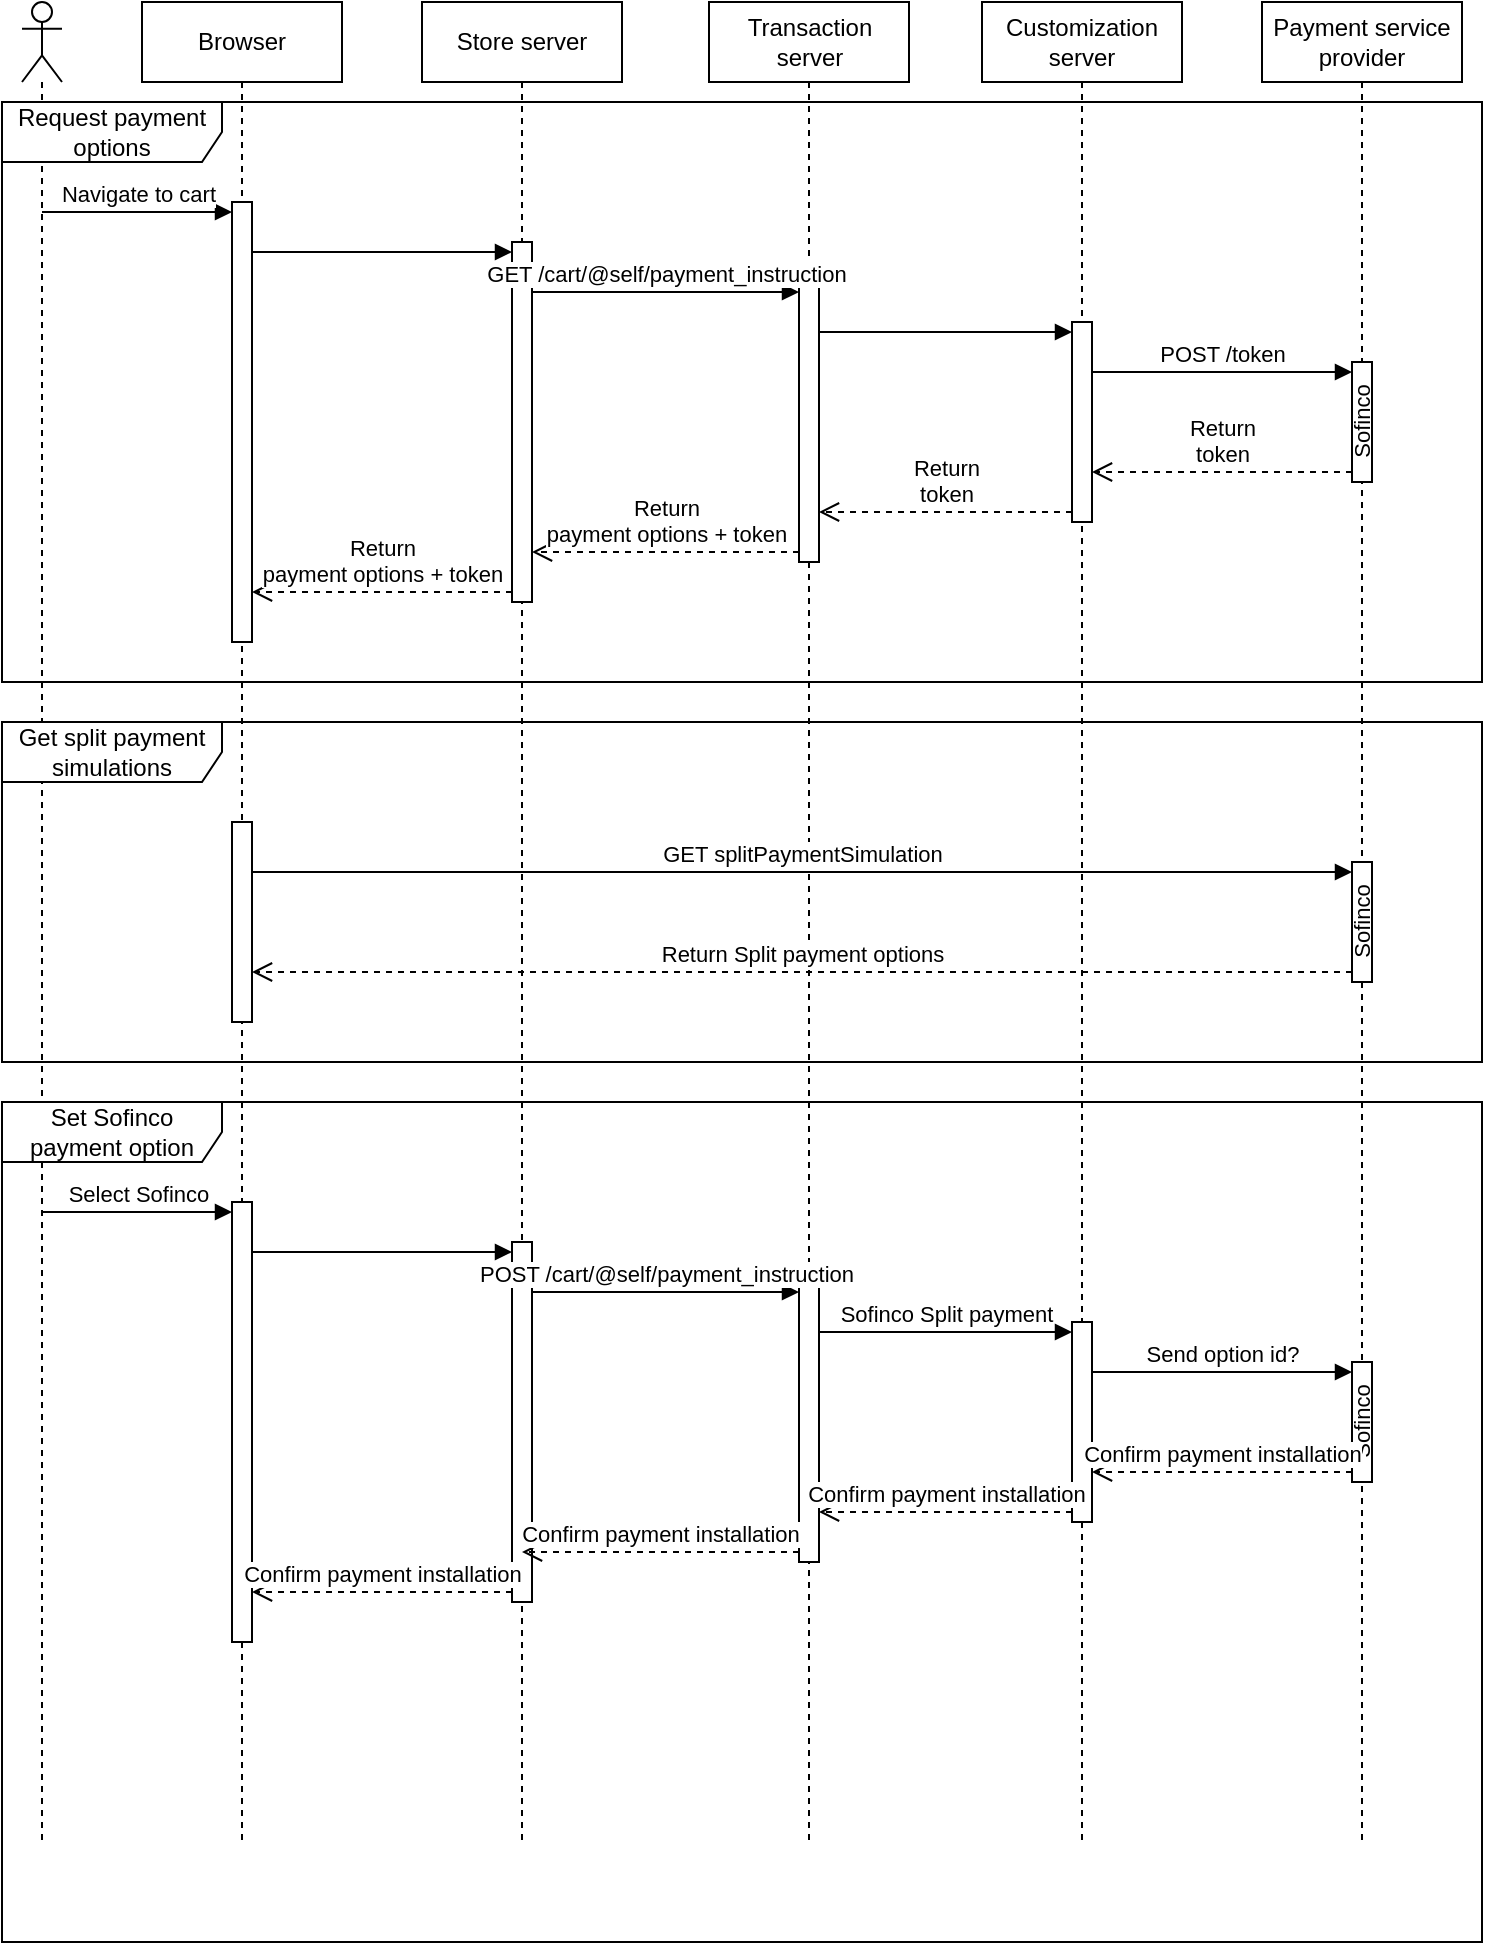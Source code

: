 <mxfile version="22.1.7" type="github">
  <diagram name="Page-1" id="PN-Xj_rVPiFOkZftZJ54">
    <mxGraphModel dx="2074" dy="1193" grid="1" gridSize="10" guides="1" tooltips="1" connect="1" arrows="1" fold="1" page="1" pageScale="1" pageWidth="827" pageHeight="1169" math="0" shadow="0">
      <root>
        <mxCell id="0" />
        <mxCell id="1" parent="0" />
        <mxCell id="jBqc282H3FjWmbe-iBrI-1" value="" style="shape=umlLifeline;perimeter=lifelinePerimeter;whiteSpace=wrap;html=1;container=1;dropTarget=0;collapsible=0;recursiveResize=0;outlineConnect=0;portConstraint=eastwest;newEdgeStyle={&quot;curved&quot;:0,&quot;rounded&quot;:0};participant=umlActor;" vertex="1" parent="1">
          <mxGeometry x="70" y="120" width="20" height="920" as="geometry" />
        </mxCell>
        <mxCell id="jBqc282H3FjWmbe-iBrI-2" value="Browser" style="shape=umlLifeline;perimeter=lifelinePerimeter;whiteSpace=wrap;html=1;container=1;dropTarget=0;collapsible=0;recursiveResize=0;outlineConnect=0;portConstraint=eastwest;newEdgeStyle={&quot;curved&quot;:0,&quot;rounded&quot;:0};" vertex="1" parent="1">
          <mxGeometry x="130" y="120" width="100" height="920" as="geometry" />
        </mxCell>
        <mxCell id="jBqc282H3FjWmbe-iBrI-7" value="" style="html=1;points=[[0,0,0,0,5],[0,1,0,0,-5],[1,0,0,0,5],[1,1,0,0,-5]];perimeter=orthogonalPerimeter;outlineConnect=0;targetShapes=umlLifeline;portConstraint=eastwest;newEdgeStyle={&quot;curved&quot;:0,&quot;rounded&quot;:0};" vertex="1" parent="jBqc282H3FjWmbe-iBrI-2">
          <mxGeometry x="45" y="100" width="10" height="220" as="geometry" />
        </mxCell>
        <mxCell id="jBqc282H3FjWmbe-iBrI-3" value="Store server" style="shape=umlLifeline;perimeter=lifelinePerimeter;whiteSpace=wrap;html=1;container=1;dropTarget=0;collapsible=0;recursiveResize=0;outlineConnect=0;portConstraint=eastwest;newEdgeStyle={&quot;curved&quot;:0,&quot;rounded&quot;:0};" vertex="1" parent="1">
          <mxGeometry x="270" y="120" width="100" height="920" as="geometry" />
        </mxCell>
        <mxCell id="jBqc282H3FjWmbe-iBrI-10" value="" style="html=1;points=[[0,0,0,0,5],[0,1,0,0,-5],[1,0,0,0,5],[1,1,0,0,-5]];perimeter=orthogonalPerimeter;outlineConnect=0;targetShapes=umlLifeline;portConstraint=eastwest;newEdgeStyle={&quot;curved&quot;:0,&quot;rounded&quot;:0};" vertex="1" parent="jBqc282H3FjWmbe-iBrI-3">
          <mxGeometry x="45" y="120" width="10" height="180" as="geometry" />
        </mxCell>
        <mxCell id="jBqc282H3FjWmbe-iBrI-36" value="" style="html=1;points=[[0,0,0,0,5],[0,1,0,0,-5],[1,0,0,0,5],[1,1,0,0,-5]];perimeter=orthogonalPerimeter;outlineConnect=0;targetShapes=umlLifeline;portConstraint=eastwest;newEdgeStyle={&quot;curved&quot;:0,&quot;rounded&quot;:0};" vertex="1" parent="jBqc282H3FjWmbe-iBrI-3">
          <mxGeometry x="45" y="620" width="10" height="180" as="geometry" />
        </mxCell>
        <mxCell id="jBqc282H3FjWmbe-iBrI-4" value="Transaction server" style="shape=umlLifeline;perimeter=lifelinePerimeter;whiteSpace=wrap;html=1;container=1;dropTarget=0;collapsible=0;recursiveResize=0;outlineConnect=0;portConstraint=eastwest;newEdgeStyle={&quot;curved&quot;:0,&quot;rounded&quot;:0};" vertex="1" parent="1">
          <mxGeometry x="413.5" y="120" width="100" height="920" as="geometry" />
        </mxCell>
        <mxCell id="jBqc282H3FjWmbe-iBrI-11" value="" style="html=1;points=[[0,0,0,0,5],[0,1,0,0,-5],[1,0,0,0,5],[1,1,0,0,-5]];perimeter=orthogonalPerimeter;outlineConnect=0;targetShapes=umlLifeline;portConstraint=eastwest;newEdgeStyle={&quot;curved&quot;:0,&quot;rounded&quot;:0};" vertex="1" parent="jBqc282H3FjWmbe-iBrI-4">
          <mxGeometry x="45" y="140" width="10" height="140" as="geometry" />
        </mxCell>
        <mxCell id="jBqc282H3FjWmbe-iBrI-5" value="Customization server" style="shape=umlLifeline;perimeter=lifelinePerimeter;whiteSpace=wrap;html=1;container=1;dropTarget=0;collapsible=0;recursiveResize=0;outlineConnect=0;portConstraint=eastwest;newEdgeStyle={&quot;curved&quot;:0,&quot;rounded&quot;:0};" vertex="1" parent="1">
          <mxGeometry x="550" y="120" width="100" height="920" as="geometry" />
        </mxCell>
        <mxCell id="jBqc282H3FjWmbe-iBrI-13" value="" style="html=1;points=[[0,0,0,0,5],[0,1,0,0,-5],[1,0,0,0,5],[1,1,0,0,-5]];perimeter=orthogonalPerimeter;outlineConnect=0;targetShapes=umlLifeline;portConstraint=eastwest;newEdgeStyle={&quot;curved&quot;:0,&quot;rounded&quot;:0};" vertex="1" parent="jBqc282H3FjWmbe-iBrI-5">
          <mxGeometry x="45" y="160" width="10" height="100" as="geometry" />
        </mxCell>
        <mxCell id="jBqc282H3FjWmbe-iBrI-6" value="Payment service provider" style="shape=umlLifeline;perimeter=lifelinePerimeter;whiteSpace=wrap;html=1;container=1;dropTarget=0;collapsible=0;recursiveResize=0;outlineConnect=0;portConstraint=eastwest;newEdgeStyle={&quot;curved&quot;:0,&quot;rounded&quot;:0};" vertex="1" parent="1">
          <mxGeometry x="690" y="120" width="100" height="920" as="geometry" />
        </mxCell>
        <mxCell id="jBqc282H3FjWmbe-iBrI-15" value="" style="html=1;points=[[0,0,0,0,5],[0,1,0,0,-5],[1,0,0,0,5],[1,1,0,0,-5]];perimeter=orthogonalPerimeter;outlineConnect=0;targetShapes=umlLifeline;portConstraint=eastwest;newEdgeStyle={&quot;curved&quot;:0,&quot;rounded&quot;:0};" vertex="1" parent="jBqc282H3FjWmbe-iBrI-6">
          <mxGeometry x="45" y="180" width="10" height="60" as="geometry" />
        </mxCell>
        <mxCell id="jBqc282H3FjWmbe-iBrI-8" value="Navigate to cart" style="html=1;verticalAlign=bottom;endArrow=block;curved=0;rounded=0;entryX=0;entryY=0;entryDx=0;entryDy=5;entryPerimeter=0;" edge="1" parent="1" source="jBqc282H3FjWmbe-iBrI-1" target="jBqc282H3FjWmbe-iBrI-7">
          <mxGeometry width="80" relative="1" as="geometry">
            <mxPoint x="80" y="180" as="sourcePoint" />
            <mxPoint x="170" y="180" as="targetPoint" />
          </mxGeometry>
        </mxCell>
        <mxCell id="jBqc282H3FjWmbe-iBrI-9" value="" style="html=1;verticalAlign=bottom;endArrow=block;curved=0;rounded=0;entryX=0;entryY=0;entryDx=0;entryDy=5;entryPerimeter=0;" edge="1" parent="1" source="jBqc282H3FjWmbe-iBrI-7" target="jBqc282H3FjWmbe-iBrI-10">
          <mxGeometry width="80" relative="1" as="geometry">
            <mxPoint x="190" y="205" as="sourcePoint" />
            <mxPoint x="270" y="200" as="targetPoint" />
          </mxGeometry>
        </mxCell>
        <mxCell id="jBqc282H3FjWmbe-iBrI-12" value="GET /cart/@self/payment_instruction" style="html=1;verticalAlign=bottom;endArrow=block;curved=0;rounded=0;entryX=0;entryY=0;entryDx=0;entryDy=5;entryPerimeter=0;" edge="1" parent="1" source="jBqc282H3FjWmbe-iBrI-10" target="jBqc282H3FjWmbe-iBrI-11">
          <mxGeometry width="80" relative="1" as="geometry">
            <mxPoint x="330" y="210" as="sourcePoint" />
            <mxPoint x="460" y="210" as="targetPoint" />
          </mxGeometry>
        </mxCell>
        <mxCell id="jBqc282H3FjWmbe-iBrI-14" value="" style="html=1;verticalAlign=bottom;endArrow=block;curved=0;rounded=0;entryX=0;entryY=0;entryDx=0;entryDy=5;entryPerimeter=0;" edge="1" parent="1" source="jBqc282H3FjWmbe-iBrI-11" target="jBqc282H3FjWmbe-iBrI-13">
          <mxGeometry width="80" relative="1" as="geometry">
            <mxPoint x="530" y="250" as="sourcePoint" />
            <mxPoint x="469" y="235" as="targetPoint" />
          </mxGeometry>
        </mxCell>
        <mxCell id="jBqc282H3FjWmbe-iBrI-16" value="POST /token" style="html=1;verticalAlign=bottom;endArrow=block;curved=0;rounded=0;entryX=0;entryY=0;entryDx=0;entryDy=5;entryPerimeter=0;" edge="1" parent="1" source="jBqc282H3FjWmbe-iBrI-13" target="jBqc282H3FjWmbe-iBrI-15">
          <mxGeometry width="80" relative="1" as="geometry">
            <mxPoint x="670" y="220" as="sourcePoint" />
            <mxPoint x="605" y="255" as="targetPoint" />
          </mxGeometry>
        </mxCell>
        <mxCell id="jBqc282H3FjWmbe-iBrI-17" value="Return&lt;br&gt;token" style="html=1;verticalAlign=bottom;endArrow=open;dashed=1;endSize=8;curved=0;rounded=0;exitX=0;exitY=1;exitDx=0;exitDy=-5;exitPerimeter=0;" edge="1" parent="1" source="jBqc282H3FjWmbe-iBrI-15" target="jBqc282H3FjWmbe-iBrI-13">
          <mxGeometry relative="1" as="geometry">
            <mxPoint x="710" y="310" as="sourcePoint" />
            <mxPoint x="630" y="310" as="targetPoint" />
          </mxGeometry>
        </mxCell>
        <mxCell id="jBqc282H3FjWmbe-iBrI-18" value="Return&lt;br&gt;token" style="html=1;verticalAlign=bottom;endArrow=open;dashed=1;endSize=8;curved=0;rounded=0;exitX=0;exitY=1;exitDx=0;exitDy=-5;exitPerimeter=0;" edge="1" parent="1" source="jBqc282H3FjWmbe-iBrI-13" target="jBqc282H3FjWmbe-iBrI-11">
          <mxGeometry relative="1" as="geometry">
            <mxPoint x="745" y="325" as="sourcePoint" />
            <mxPoint x="615" y="325" as="targetPoint" />
          </mxGeometry>
        </mxCell>
        <mxCell id="jBqc282H3FjWmbe-iBrI-19" value="Return&lt;br&gt;payment options + token" style="html=1;verticalAlign=bottom;endArrow=open;dashed=1;endSize=8;curved=0;rounded=0;exitX=0;exitY=1;exitDx=0;exitDy=-5;exitPerimeter=0;" edge="1" parent="1" source="jBqc282H3FjWmbe-iBrI-11" target="jBqc282H3FjWmbe-iBrI-10">
          <mxGeometry relative="1" as="geometry">
            <mxPoint x="446" y="345" as="sourcePoint" />
            <mxPoint x="320" y="345" as="targetPoint" />
          </mxGeometry>
        </mxCell>
        <mxCell id="jBqc282H3FjWmbe-iBrI-20" value="Return&lt;br&gt;payment options + token" style="html=1;verticalAlign=bottom;endArrow=open;dashed=1;endSize=8;curved=0;rounded=0;exitX=0;exitY=1;exitDx=0;exitDy=-5;exitPerimeter=0;" edge="1" parent="1" source="jBqc282H3FjWmbe-iBrI-10" target="jBqc282H3FjWmbe-iBrI-7">
          <mxGeometry relative="1" as="geometry">
            <mxPoint x="260" y="440" as="sourcePoint" />
            <mxPoint x="140" y="440" as="targetPoint" />
          </mxGeometry>
        </mxCell>
        <mxCell id="jBqc282H3FjWmbe-iBrI-21" value="Request payment options" style="shape=umlFrame;whiteSpace=wrap;html=1;pointerEvents=0;width=110;height=30;" vertex="1" parent="1">
          <mxGeometry x="60" y="170" width="740" height="290" as="geometry" />
        </mxCell>
        <mxCell id="jBqc282H3FjWmbe-iBrI-22" value="Get split payment simulations" style="shape=umlFrame;whiteSpace=wrap;html=1;pointerEvents=0;width=110;height=30;" vertex="1" parent="1">
          <mxGeometry x="60" y="480" width="740" height="170" as="geometry" />
        </mxCell>
        <mxCell id="jBqc282H3FjWmbe-iBrI-23" value="" style="html=1;points=[[0,0,0,0,5],[0,1,0,0,-5],[1,0,0,0,5],[1,1,0,0,-5]];perimeter=orthogonalPerimeter;outlineConnect=0;targetShapes=umlLifeline;portConstraint=eastwest;newEdgeStyle={&quot;curved&quot;:0,&quot;rounded&quot;:0};" vertex="1" parent="1">
          <mxGeometry x="175" y="530" width="10" height="100" as="geometry" />
        </mxCell>
        <mxCell id="jBqc282H3FjWmbe-iBrI-25" value="" style="html=1;points=[[0,0,0,0,5],[0,1,0,0,-5],[1,0,0,0,5],[1,1,0,0,-5]];perimeter=orthogonalPerimeter;outlineConnect=0;targetShapes=umlLifeline;portConstraint=eastwest;newEdgeStyle={&quot;curved&quot;:0,&quot;rounded&quot;:0};" vertex="1" parent="1">
          <mxGeometry x="735" y="550" width="10" height="60" as="geometry" />
        </mxCell>
        <mxCell id="jBqc282H3FjWmbe-iBrI-29" value="GET splitPaymentSimulation" style="html=1;verticalAlign=bottom;endArrow=block;curved=0;rounded=0;entryX=0;entryY=0;entryDx=0;entryDy=5;entryPerimeter=0;" edge="1" parent="1" source="jBqc282H3FjWmbe-iBrI-23" target="jBqc282H3FjWmbe-iBrI-25">
          <mxGeometry width="80" relative="1" as="geometry">
            <mxPoint x="220" y="550" as="sourcePoint" />
            <mxPoint x="315" y="550" as="targetPoint" />
            <mxPoint as="offset" />
          </mxGeometry>
        </mxCell>
        <mxCell id="jBqc282H3FjWmbe-iBrI-30" value="Return Split payment options" style="html=1;verticalAlign=bottom;endArrow=open;dashed=1;endSize=8;curved=0;rounded=0;exitX=0;exitY=1;exitDx=0;exitDy=-5;exitPerimeter=0;" edge="1" parent="1" source="jBqc282H3FjWmbe-iBrI-25" target="jBqc282H3FjWmbe-iBrI-23">
          <mxGeometry relative="1" as="geometry">
            <mxPoint x="680" y="610" as="sourcePoint" />
            <mxPoint x="550" y="610" as="targetPoint" />
          </mxGeometry>
        </mxCell>
        <mxCell id="jBqc282H3FjWmbe-iBrI-31" value="Set Sofinco payment option" style="shape=umlFrame;whiteSpace=wrap;html=1;pointerEvents=0;width=110;height=30;" vertex="1" parent="1">
          <mxGeometry x="60" y="670" width="740" height="420" as="geometry" />
        </mxCell>
        <mxCell id="jBqc282H3FjWmbe-iBrI-32" value="" style="html=1;points=[[0,0,0,0,5],[0,1,0,0,-5],[1,0,0,0,5],[1,1,0,0,-5]];perimeter=orthogonalPerimeter;outlineConnect=0;targetShapes=umlLifeline;portConstraint=eastwest;newEdgeStyle={&quot;curved&quot;:0,&quot;rounded&quot;:0};" vertex="1" parent="1">
          <mxGeometry x="175" y="720" width="10" height="220" as="geometry" />
        </mxCell>
        <mxCell id="jBqc282H3FjWmbe-iBrI-33" value="" style="html=1;points=[[0,0,0,0,5],[0,1,0,0,-5],[1,0,0,0,5],[1,1,0,0,-5]];perimeter=orthogonalPerimeter;outlineConnect=0;targetShapes=umlLifeline;portConstraint=eastwest;newEdgeStyle={&quot;curved&quot;:0,&quot;rounded&quot;:0};" vertex="1" parent="1">
          <mxGeometry x="735" y="800" width="10" height="60" as="geometry" />
        </mxCell>
        <mxCell id="jBqc282H3FjWmbe-iBrI-34" value="" style="html=1;points=[[0,0,0,0,5],[0,1,0,0,-5],[1,0,0,0,5],[1,1,0,0,-5]];perimeter=orthogonalPerimeter;outlineConnect=0;targetShapes=umlLifeline;portConstraint=eastwest;newEdgeStyle={&quot;curved&quot;:0,&quot;rounded&quot;:0};" vertex="1" parent="1">
          <mxGeometry x="595" y="780" width="10" height="100" as="geometry" />
        </mxCell>
        <mxCell id="jBqc282H3FjWmbe-iBrI-35" value="" style="html=1;points=[[0,0,0,0,5],[0,1,0,0,-5],[1,0,0,0,5],[1,1,0,0,-5]];perimeter=orthogonalPerimeter;outlineConnect=0;targetShapes=umlLifeline;portConstraint=eastwest;newEdgeStyle={&quot;curved&quot;:0,&quot;rounded&quot;:0};" vertex="1" parent="1">
          <mxGeometry x="458.5" y="760" width="10" height="140" as="geometry" />
        </mxCell>
        <mxCell id="jBqc282H3FjWmbe-iBrI-37" value="Select Sofinco" style="html=1;verticalAlign=bottom;endArrow=block;curved=0;rounded=0;entryX=0;entryY=0;entryDx=0;entryDy=5;entryPerimeter=0;" edge="1" parent="1" source="jBqc282H3FjWmbe-iBrI-1" target="jBqc282H3FjWmbe-iBrI-32">
          <mxGeometry width="80" relative="1" as="geometry">
            <mxPoint x="50" y="740" as="sourcePoint" />
            <mxPoint x="145" y="740" as="targetPoint" />
          </mxGeometry>
        </mxCell>
        <mxCell id="jBqc282H3FjWmbe-iBrI-38" value="" style="html=1;verticalAlign=bottom;endArrow=block;curved=0;rounded=0;entryX=0;entryY=0;entryDx=0;entryDy=5;entryPerimeter=0;" edge="1" parent="1" source="jBqc282H3FjWmbe-iBrI-32" target="jBqc282H3FjWmbe-iBrI-36">
          <mxGeometry width="80" relative="1" as="geometry">
            <mxPoint x="175" y="750" as="sourcePoint" />
            <mxPoint x="305" y="750" as="targetPoint" />
          </mxGeometry>
        </mxCell>
        <mxCell id="jBqc282H3FjWmbe-iBrI-40" value="POST /cart/@self/payment_instruction" style="html=1;verticalAlign=bottom;endArrow=block;curved=0;rounded=0;entryX=0;entryY=0;entryDx=0;entryDy=5;entryPerimeter=0;" edge="1" parent="1" source="jBqc282H3FjWmbe-iBrI-36" target="jBqc282H3FjWmbe-iBrI-35">
          <mxGeometry width="80" relative="1" as="geometry">
            <mxPoint x="310" y="829.5" as="sourcePoint" />
            <mxPoint x="444" y="829.5" as="targetPoint" />
          </mxGeometry>
        </mxCell>
        <mxCell id="jBqc282H3FjWmbe-iBrI-44" value="Sofinco" style="text;align=center;fontStyle=0;verticalAlign=middle;spacingLeft=3;spacingRight=3;strokeColor=none;rotatable=0;points=[[0,0.5],[1,0.5]];portConstraint=eastwest;html=1;horizontal=0;fontSize=11;" vertex="1" parent="1">
          <mxGeometry x="700" y="317" width="80" height="26" as="geometry" />
        </mxCell>
        <mxCell id="jBqc282H3FjWmbe-iBrI-45" value="Sofinco" style="text;align=center;fontStyle=0;verticalAlign=middle;spacingLeft=3;spacingRight=3;strokeColor=none;rotatable=0;points=[[0,0.5],[1,0.5]];portConstraint=eastwest;html=1;horizontal=0;fontSize=11;" vertex="1" parent="1">
          <mxGeometry x="700" y="567" width="80" height="26" as="geometry" />
        </mxCell>
        <mxCell id="jBqc282H3FjWmbe-iBrI-46" value="Sofinco Split payment" style="html=1;verticalAlign=bottom;endArrow=block;curved=0;rounded=0;entryX=0;entryY=0;entryDx=0;entryDy=5;entryPerimeter=0;" edge="1" parent="1" source="jBqc282H3FjWmbe-iBrI-35" target="jBqc282H3FjWmbe-iBrI-34">
          <mxGeometry width="80" relative="1" as="geometry">
            <mxPoint x="458.5" y="800" as="sourcePoint" />
            <mxPoint x="584.5" y="800" as="targetPoint" />
          </mxGeometry>
        </mxCell>
        <mxCell id="jBqc282H3FjWmbe-iBrI-47" value="Send option id?" style="html=1;verticalAlign=bottom;endArrow=block;curved=0;rounded=0;entryX=0;entryY=0;entryDx=0;entryDy=5;entryPerimeter=0;" edge="1" parent="1" source="jBqc282H3FjWmbe-iBrI-34" target="jBqc282H3FjWmbe-iBrI-33">
          <mxGeometry width="80" relative="1" as="geometry">
            <mxPoint x="479" y="795" as="sourcePoint" />
            <mxPoint x="605" y="795" as="targetPoint" />
          </mxGeometry>
        </mxCell>
        <mxCell id="jBqc282H3FjWmbe-iBrI-48" value="Sofinco" style="text;align=center;fontStyle=0;verticalAlign=middle;spacingLeft=3;spacingRight=3;strokeColor=none;rotatable=0;points=[[0,0.5],[1,0.5]];portConstraint=eastwest;html=1;horizontal=0;fontSize=11;" vertex="1" parent="1">
          <mxGeometry x="700" y="817" width="80" height="26" as="geometry" />
        </mxCell>
        <mxCell id="jBqc282H3FjWmbe-iBrI-49" value="Confirm payment installation" style="html=1;verticalAlign=bottom;endArrow=open;dashed=1;endSize=8;curved=0;rounded=0;exitX=0;exitY=1;exitDx=0;exitDy=-5;exitPerimeter=0;" edge="1" parent="1" source="jBqc282H3FjWmbe-iBrI-33" target="jBqc282H3FjWmbe-iBrI-34">
          <mxGeometry relative="1" as="geometry">
            <mxPoint x="690" y="860" as="sourcePoint" />
            <mxPoint x="560" y="860" as="targetPoint" />
          </mxGeometry>
        </mxCell>
        <mxCell id="jBqc282H3FjWmbe-iBrI-51" value="Confirm payment installation" style="html=1;verticalAlign=bottom;endArrow=open;dashed=1;endSize=8;curved=0;rounded=0;exitX=0;exitY=1;exitDx=0;exitDy=-5;exitPerimeter=0;" edge="1" parent="1" source="jBqc282H3FjWmbe-iBrI-34" target="jBqc282H3FjWmbe-iBrI-35">
          <mxGeometry relative="1" as="geometry">
            <mxPoint x="530" y="880" as="sourcePoint" />
            <mxPoint x="400" y="880" as="targetPoint" />
          </mxGeometry>
        </mxCell>
        <mxCell id="jBqc282H3FjWmbe-iBrI-52" value="Confirm payment installation" style="html=1;verticalAlign=bottom;endArrow=open;dashed=1;endSize=8;curved=0;rounded=0;exitX=0;exitY=1;exitDx=0;exitDy=-5;exitPerimeter=0;" edge="1" parent="1" source="jBqc282H3FjWmbe-iBrI-35">
          <mxGeometry relative="1" as="geometry">
            <mxPoint x="446" y="890" as="sourcePoint" />
            <mxPoint x="320" y="895" as="targetPoint" />
          </mxGeometry>
        </mxCell>
        <mxCell id="jBqc282H3FjWmbe-iBrI-53" value="Confirm payment installation" style="html=1;verticalAlign=bottom;endArrow=open;dashed=1;endSize=8;curved=0;rounded=0;exitX=0;exitY=1;exitDx=0;exitDy=-5;exitPerimeter=0;" edge="1" parent="1" source="jBqc282H3FjWmbe-iBrI-36" target="jBqc282H3FjWmbe-iBrI-32">
          <mxGeometry relative="1" as="geometry">
            <mxPoint x="289" y="900" as="sourcePoint" />
            <mxPoint x="150" y="900" as="targetPoint" />
          </mxGeometry>
        </mxCell>
      </root>
    </mxGraphModel>
  </diagram>
</mxfile>
